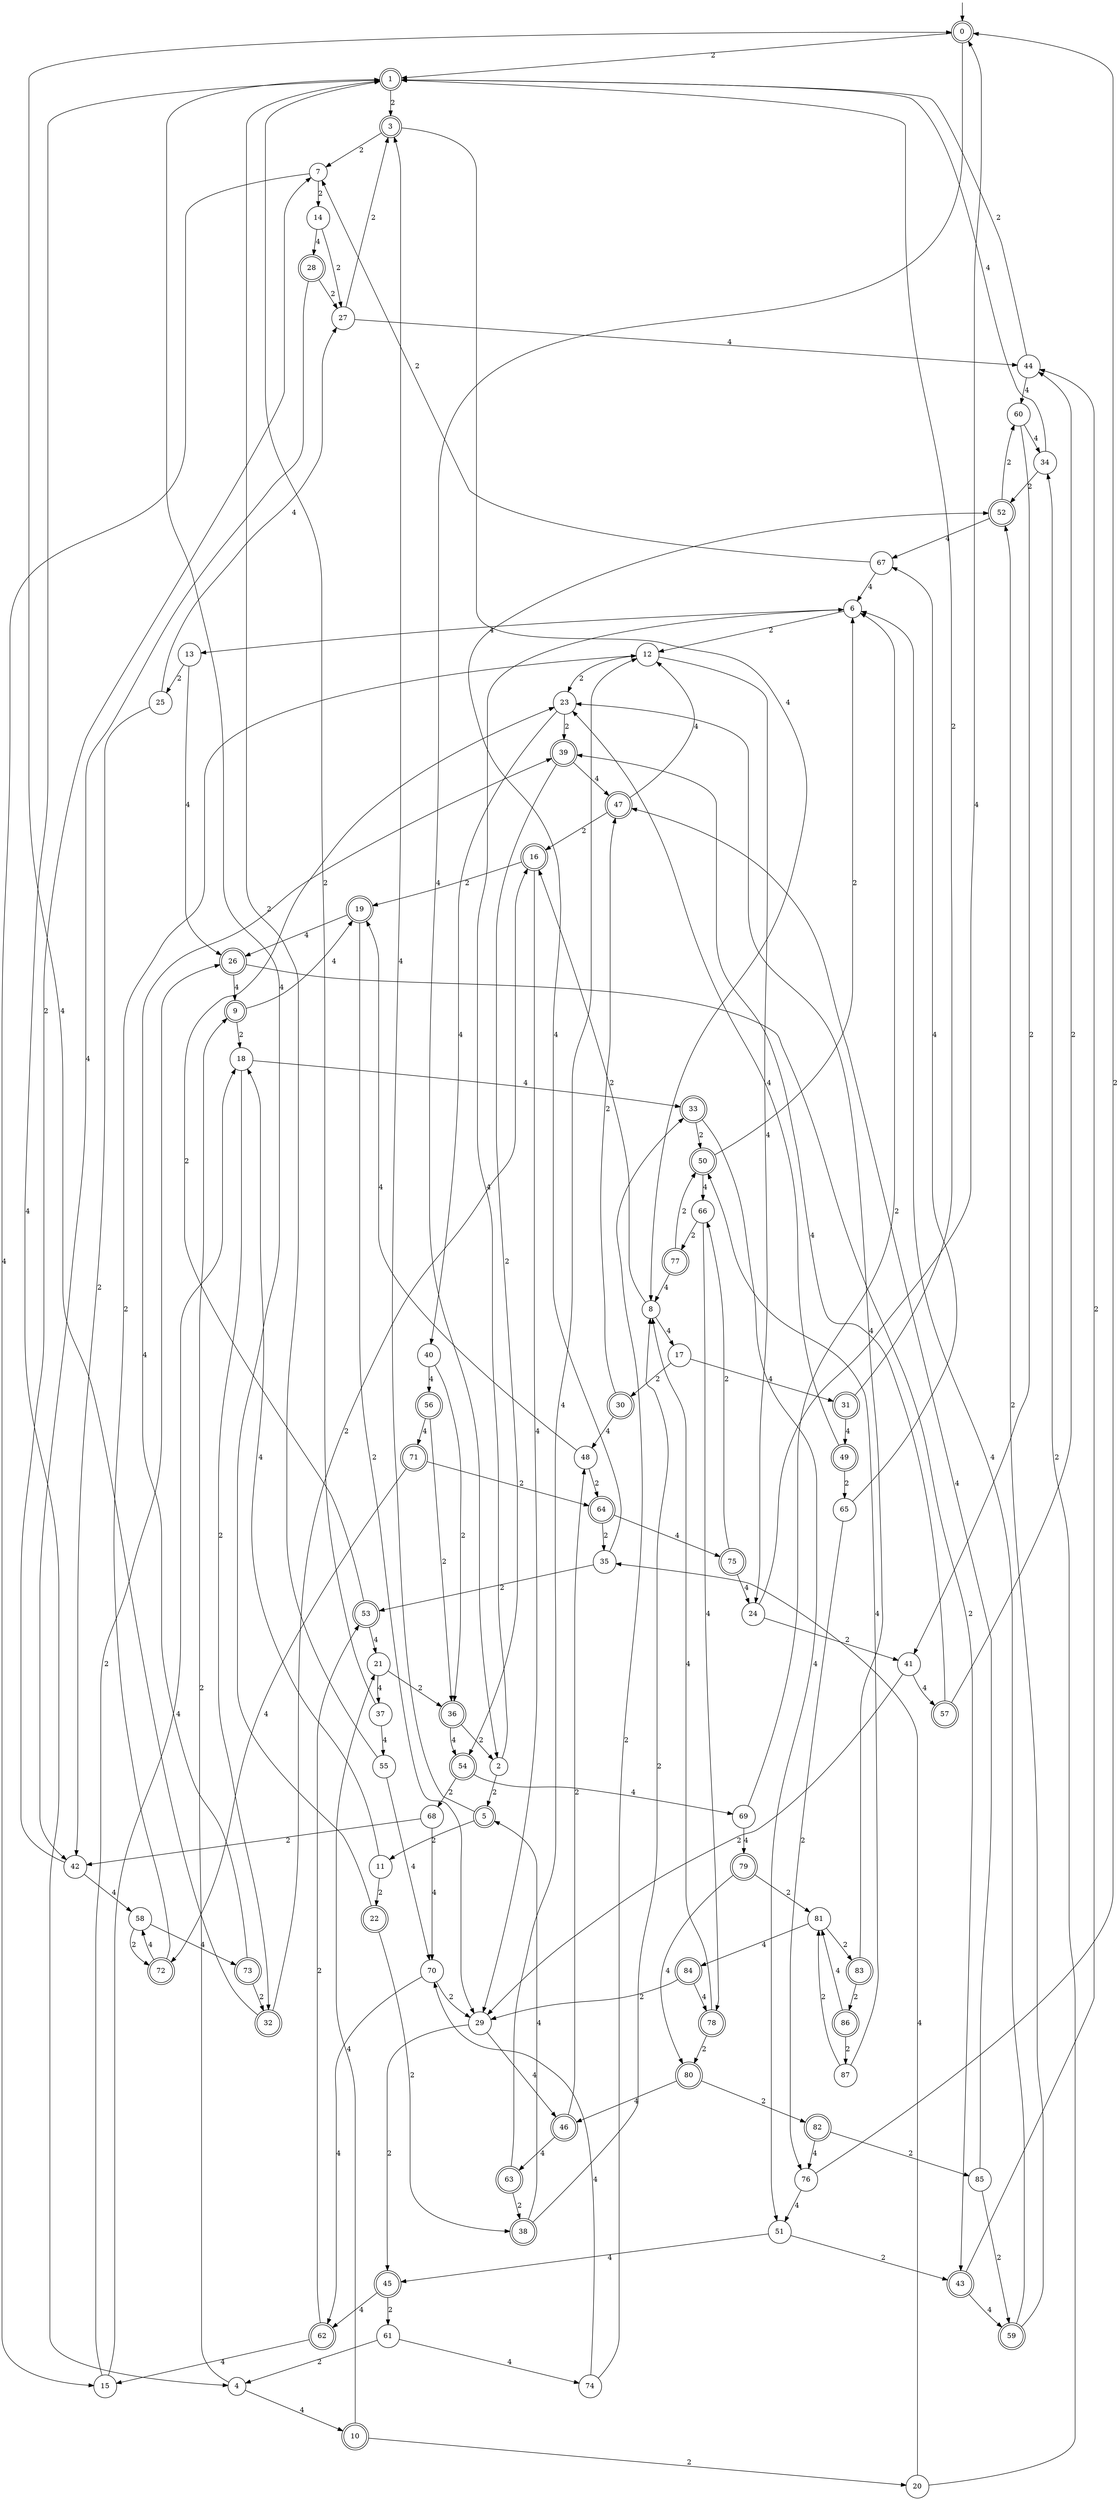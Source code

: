 digraph g {

	s0 [shape="doublecircle" label="0"];
	s1 [shape="doublecircle" label="1"];
	s2 [shape="circle" label="2"];
	s3 [shape="doublecircle" label="3"];
	s4 [shape="circle" label="4"];
	s5 [shape="doublecircle" label="5"];
	s6 [shape="circle" label="6"];
	s7 [shape="circle" label="7"];
	s8 [shape="circle" label="8"];
	s9 [shape="doublecircle" label="9"];
	s10 [shape="doublecircle" label="10"];
	s11 [shape="circle" label="11"];
	s12 [shape="circle" label="12"];
	s13 [shape="circle" label="13"];
	s14 [shape="circle" label="14"];
	s15 [shape="circle" label="15"];
	s16 [shape="doublecircle" label="16"];
	s17 [shape="circle" label="17"];
	s18 [shape="circle" label="18"];
	s19 [shape="doublecircle" label="19"];
	s20 [shape="circle" label="20"];
	s21 [shape="circle" label="21"];
	s22 [shape="doublecircle" label="22"];
	s23 [shape="circle" label="23"];
	s24 [shape="circle" label="24"];
	s25 [shape="circle" label="25"];
	s26 [shape="doublecircle" label="26"];
	s27 [shape="circle" label="27"];
	s28 [shape="doublecircle" label="28"];
	s29 [shape="circle" label="29"];
	s30 [shape="doublecircle" label="30"];
	s31 [shape="doublecircle" label="31"];
	s32 [shape="doublecircle" label="32"];
	s33 [shape="doublecircle" label="33"];
	s34 [shape="circle" label="34"];
	s35 [shape="circle" label="35"];
	s36 [shape="doublecircle" label="36"];
	s37 [shape="circle" label="37"];
	s38 [shape="doublecircle" label="38"];
	s39 [shape="doublecircle" label="39"];
	s40 [shape="circle" label="40"];
	s41 [shape="circle" label="41"];
	s42 [shape="circle" label="42"];
	s43 [shape="doublecircle" label="43"];
	s44 [shape="circle" label="44"];
	s45 [shape="doublecircle" label="45"];
	s46 [shape="doublecircle" label="46"];
	s47 [shape="doublecircle" label="47"];
	s48 [shape="circle" label="48"];
	s49 [shape="doublecircle" label="49"];
	s50 [shape="doublecircle" label="50"];
	s51 [shape="circle" label="51"];
	s52 [shape="doublecircle" label="52"];
	s53 [shape="doublecircle" label="53"];
	s54 [shape="doublecircle" label="54"];
	s55 [shape="circle" label="55"];
	s56 [shape="doublecircle" label="56"];
	s57 [shape="doublecircle" label="57"];
	s58 [shape="circle" label="58"];
	s59 [shape="doublecircle" label="59"];
	s60 [shape="circle" label="60"];
	s61 [shape="circle" label="61"];
	s62 [shape="doublecircle" label="62"];
	s63 [shape="doublecircle" label="63"];
	s64 [shape="doublecircle" label="64"];
	s65 [shape="circle" label="65"];
	s66 [shape="circle" label="66"];
	s67 [shape="circle" label="67"];
	s68 [shape="circle" label="68"];
	s69 [shape="circle" label="69"];
	s70 [shape="circle" label="70"];
	s71 [shape="doublecircle" label="71"];
	s72 [shape="doublecircle" label="72"];
	s73 [shape="doublecircle" label="73"];
	s74 [shape="circle" label="74"];
	s75 [shape="doublecircle" label="75"];
	s76 [shape="circle" label="76"];
	s77 [shape="doublecircle" label="77"];
	s78 [shape="doublecircle" label="78"];
	s79 [shape="doublecircle" label="79"];
	s80 [shape="doublecircle" label="80"];
	s81 [shape="circle" label="81"];
	s82 [shape="doublecircle" label="82"];
	s83 [shape="doublecircle" label="83"];
	s84 [shape="doublecircle" label="84"];
	s85 [shape="circle" label="85"];
	s86 [shape="doublecircle" label="86"];
	s87 [shape="circle" label="87"];
	s0 -> s1 [label="2"];
	s0 -> s2 [label="4"];
	s1 -> s3 [label="2"];
	s1 -> s4 [label="4"];
	s2 -> s5 [label="2"];
	s2 -> s6 [label="4"];
	s3 -> s7 [label="2"];
	s3 -> s8 [label="4"];
	s4 -> s9 [label="2"];
	s4 -> s10 [label="4"];
	s5 -> s11 [label="2"];
	s5 -> s3 [label="4"];
	s6 -> s12 [label="2"];
	s6 -> s13 [label="4"];
	s7 -> s14 [label="2"];
	s7 -> s15 [label="4"];
	s8 -> s16 [label="2"];
	s8 -> s17 [label="4"];
	s9 -> s18 [label="2"];
	s9 -> s19 [label="4"];
	s10 -> s20 [label="2"];
	s10 -> s21 [label="4"];
	s11 -> s22 [label="2"];
	s11 -> s18 [label="4"];
	s12 -> s23 [label="2"];
	s12 -> s24 [label="4"];
	s13 -> s25 [label="2"];
	s13 -> s26 [label="4"];
	s14 -> s27 [label="2"];
	s14 -> s28 [label="4"];
	s15 -> s26 [label="2"];
	s15 -> s18 [label="4"];
	s16 -> s19 [label="2"];
	s16 -> s29 [label="4"];
	s17 -> s30 [label="2"];
	s17 -> s31 [label="4"];
	s18 -> s32 [label="2"];
	s18 -> s33 [label="4"];
	s19 -> s29 [label="2"];
	s19 -> s26 [label="4"];
	s20 -> s34 [label="2"];
	s20 -> s35 [label="4"];
	s21 -> s36 [label="2"];
	s21 -> s37 [label="4"];
	s22 -> s38 [label="2"];
	s22 -> s1 [label="4"];
	s23 -> s39 [label="2"];
	s23 -> s40 [label="4"];
	s24 -> s41 [label="2"];
	s24 -> s0 [label="4"];
	s25 -> s42 [label="2"];
	s25 -> s27 [label="4"];
	s26 -> s43 [label="2"];
	s26 -> s9 [label="4"];
	s27 -> s3 [label="2"];
	s27 -> s44 [label="4"];
	s28 -> s27 [label="2"];
	s28 -> s42 [label="4"];
	s29 -> s45 [label="2"];
	s29 -> s46 [label="4"];
	s30 -> s47 [label="2"];
	s30 -> s48 [label="4"];
	s31 -> s1 [label="2"];
	s31 -> s49 [label="4"];
	s32 -> s16 [label="2"];
	s32 -> s0 [label="4"];
	s33 -> s50 [label="2"];
	s33 -> s51 [label="4"];
	s34 -> s52 [label="2"];
	s34 -> s1 [label="4"];
	s35 -> s53 [label="2"];
	s35 -> s52 [label="4"];
	s36 -> s2 [label="2"];
	s36 -> s54 [label="4"];
	s37 -> s1 [label="2"];
	s37 -> s55 [label="4"];
	s38 -> s8 [label="2"];
	s38 -> s5 [label="4"];
	s39 -> s54 [label="2"];
	s39 -> s47 [label="4"];
	s40 -> s36 [label="2"];
	s40 -> s56 [label="4"];
	s41 -> s29 [label="2"];
	s41 -> s57 [label="4"];
	s42 -> s7 [label="2"];
	s42 -> s58 [label="4"];
	s43 -> s44 [label="2"];
	s43 -> s59 [label="4"];
	s44 -> s1 [label="2"];
	s44 -> s60 [label="4"];
	s45 -> s61 [label="2"];
	s45 -> s62 [label="4"];
	s46 -> s48 [label="2"];
	s46 -> s63 [label="4"];
	s47 -> s16 [label="2"];
	s47 -> s12 [label="4"];
	s48 -> s64 [label="2"];
	s48 -> s19 [label="4"];
	s49 -> s65 [label="2"];
	s49 -> s23 [label="4"];
	s50 -> s6 [label="2"];
	s50 -> s66 [label="4"];
	s51 -> s43 [label="2"];
	s51 -> s45 [label="4"];
	s52 -> s60 [label="2"];
	s52 -> s67 [label="4"];
	s53 -> s23 [label="2"];
	s53 -> s21 [label="4"];
	s54 -> s68 [label="2"];
	s54 -> s69 [label="4"];
	s55 -> s1 [label="2"];
	s55 -> s70 [label="4"];
	s56 -> s36 [label="2"];
	s56 -> s71 [label="4"];
	s57 -> s44 [label="2"];
	s57 -> s39 [label="4"];
	s58 -> s72 [label="2"];
	s58 -> s73 [label="4"];
	s59 -> s52 [label="2"];
	s59 -> s6 [label="4"];
	s60 -> s41 [label="2"];
	s60 -> s34 [label="4"];
	s61 -> s4 [label="2"];
	s61 -> s74 [label="4"];
	s62 -> s53 [label="2"];
	s62 -> s15 [label="4"];
	s63 -> s38 [label="2"];
	s63 -> s12 [label="4"];
	s64 -> s35 [label="2"];
	s64 -> s75 [label="4"];
	s65 -> s76 [label="2"];
	s65 -> s67 [label="4"];
	s66 -> s77 [label="2"];
	s66 -> s78 [label="4"];
	s67 -> s7 [label="2"];
	s67 -> s6 [label="4"];
	s68 -> s42 [label="2"];
	s68 -> s70 [label="4"];
	s69 -> s6 [label="2"];
	s69 -> s79 [label="4"];
	s70 -> s29 [label="2"];
	s70 -> s62 [label="4"];
	s71 -> s64 [label="2"];
	s71 -> s72 [label="4"];
	s72 -> s12 [label="2"];
	s72 -> s58 [label="4"];
	s73 -> s32 [label="2"];
	s73 -> s39 [label="4"];
	s74 -> s33 [label="2"];
	s74 -> s70 [label="4"];
	s75 -> s66 [label="2"];
	s75 -> s24 [label="4"];
	s76 -> s0 [label="2"];
	s76 -> s51 [label="4"];
	s77 -> s50 [label="2"];
	s77 -> s8 [label="4"];
	s78 -> s80 [label="2"];
	s78 -> s8 [label="4"];
	s79 -> s81 [label="2"];
	s79 -> s80 [label="4"];
	s80 -> s82 [label="2"];
	s80 -> s46 [label="4"];
	s81 -> s83 [label="2"];
	s81 -> s84 [label="4"];
	s82 -> s85 [label="2"];
	s82 -> s76 [label="4"];
	s83 -> s86 [label="2"];
	s83 -> s23 [label="4"];
	s84 -> s29 [label="2"];
	s84 -> s78 [label="4"];
	s85 -> s59 [label="2"];
	s85 -> s47 [label="4"];
	s86 -> s87 [label="2"];
	s86 -> s81 [label="4"];
	s87 -> s81 [label="2"];
	s87 -> s50 [label="4"];

__start0 [label="" shape="none" width="0" height="0"];
__start0 -> s0;

}
